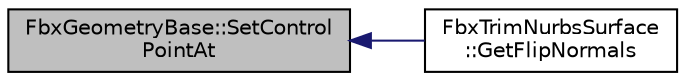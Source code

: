 digraph "FbxGeometryBase::SetControlPointAt"
{
  edge [fontname="Helvetica",fontsize="10",labelfontname="Helvetica",labelfontsize="10"];
  node [fontname="Helvetica",fontsize="10",shape=record];
  rankdir="LR";
  Node189 [label="FbxGeometryBase::SetControl\lPointAt",height=0.2,width=0.4,color="black", fillcolor="grey75", style="filled", fontcolor="black"];
  Node189 -> Node190 [dir="back",color="midnightblue",fontsize="10",style="solid",fontname="Helvetica"];
  Node190 [label="FbxTrimNurbsSurface\l::GetFlipNormals",height=0.2,width=0.4,color="black", fillcolor="white", style="filled",URL="$class_fbx_trim_nurbs_surface.html#ae8e939290c0ab69be23fa28b6c1d8cf7"];
}

